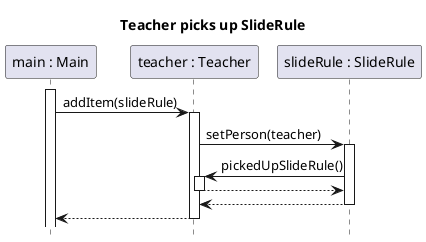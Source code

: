 @startuml item-code-of-studies-use

title Teacher picks up SlideRule
hide footbox

participant "main : Main" as main
participant "teacher : Teacher" as teacher
participant "slideRule : SlideRule" as slide
activate main

main-> teacher ++: addItem(slideRule)
    teacher -> slide ++: setPerson(teacher) 
	    slide -> teacher ++: pickedUpSlideRule()
        return
    return
return


@enduml